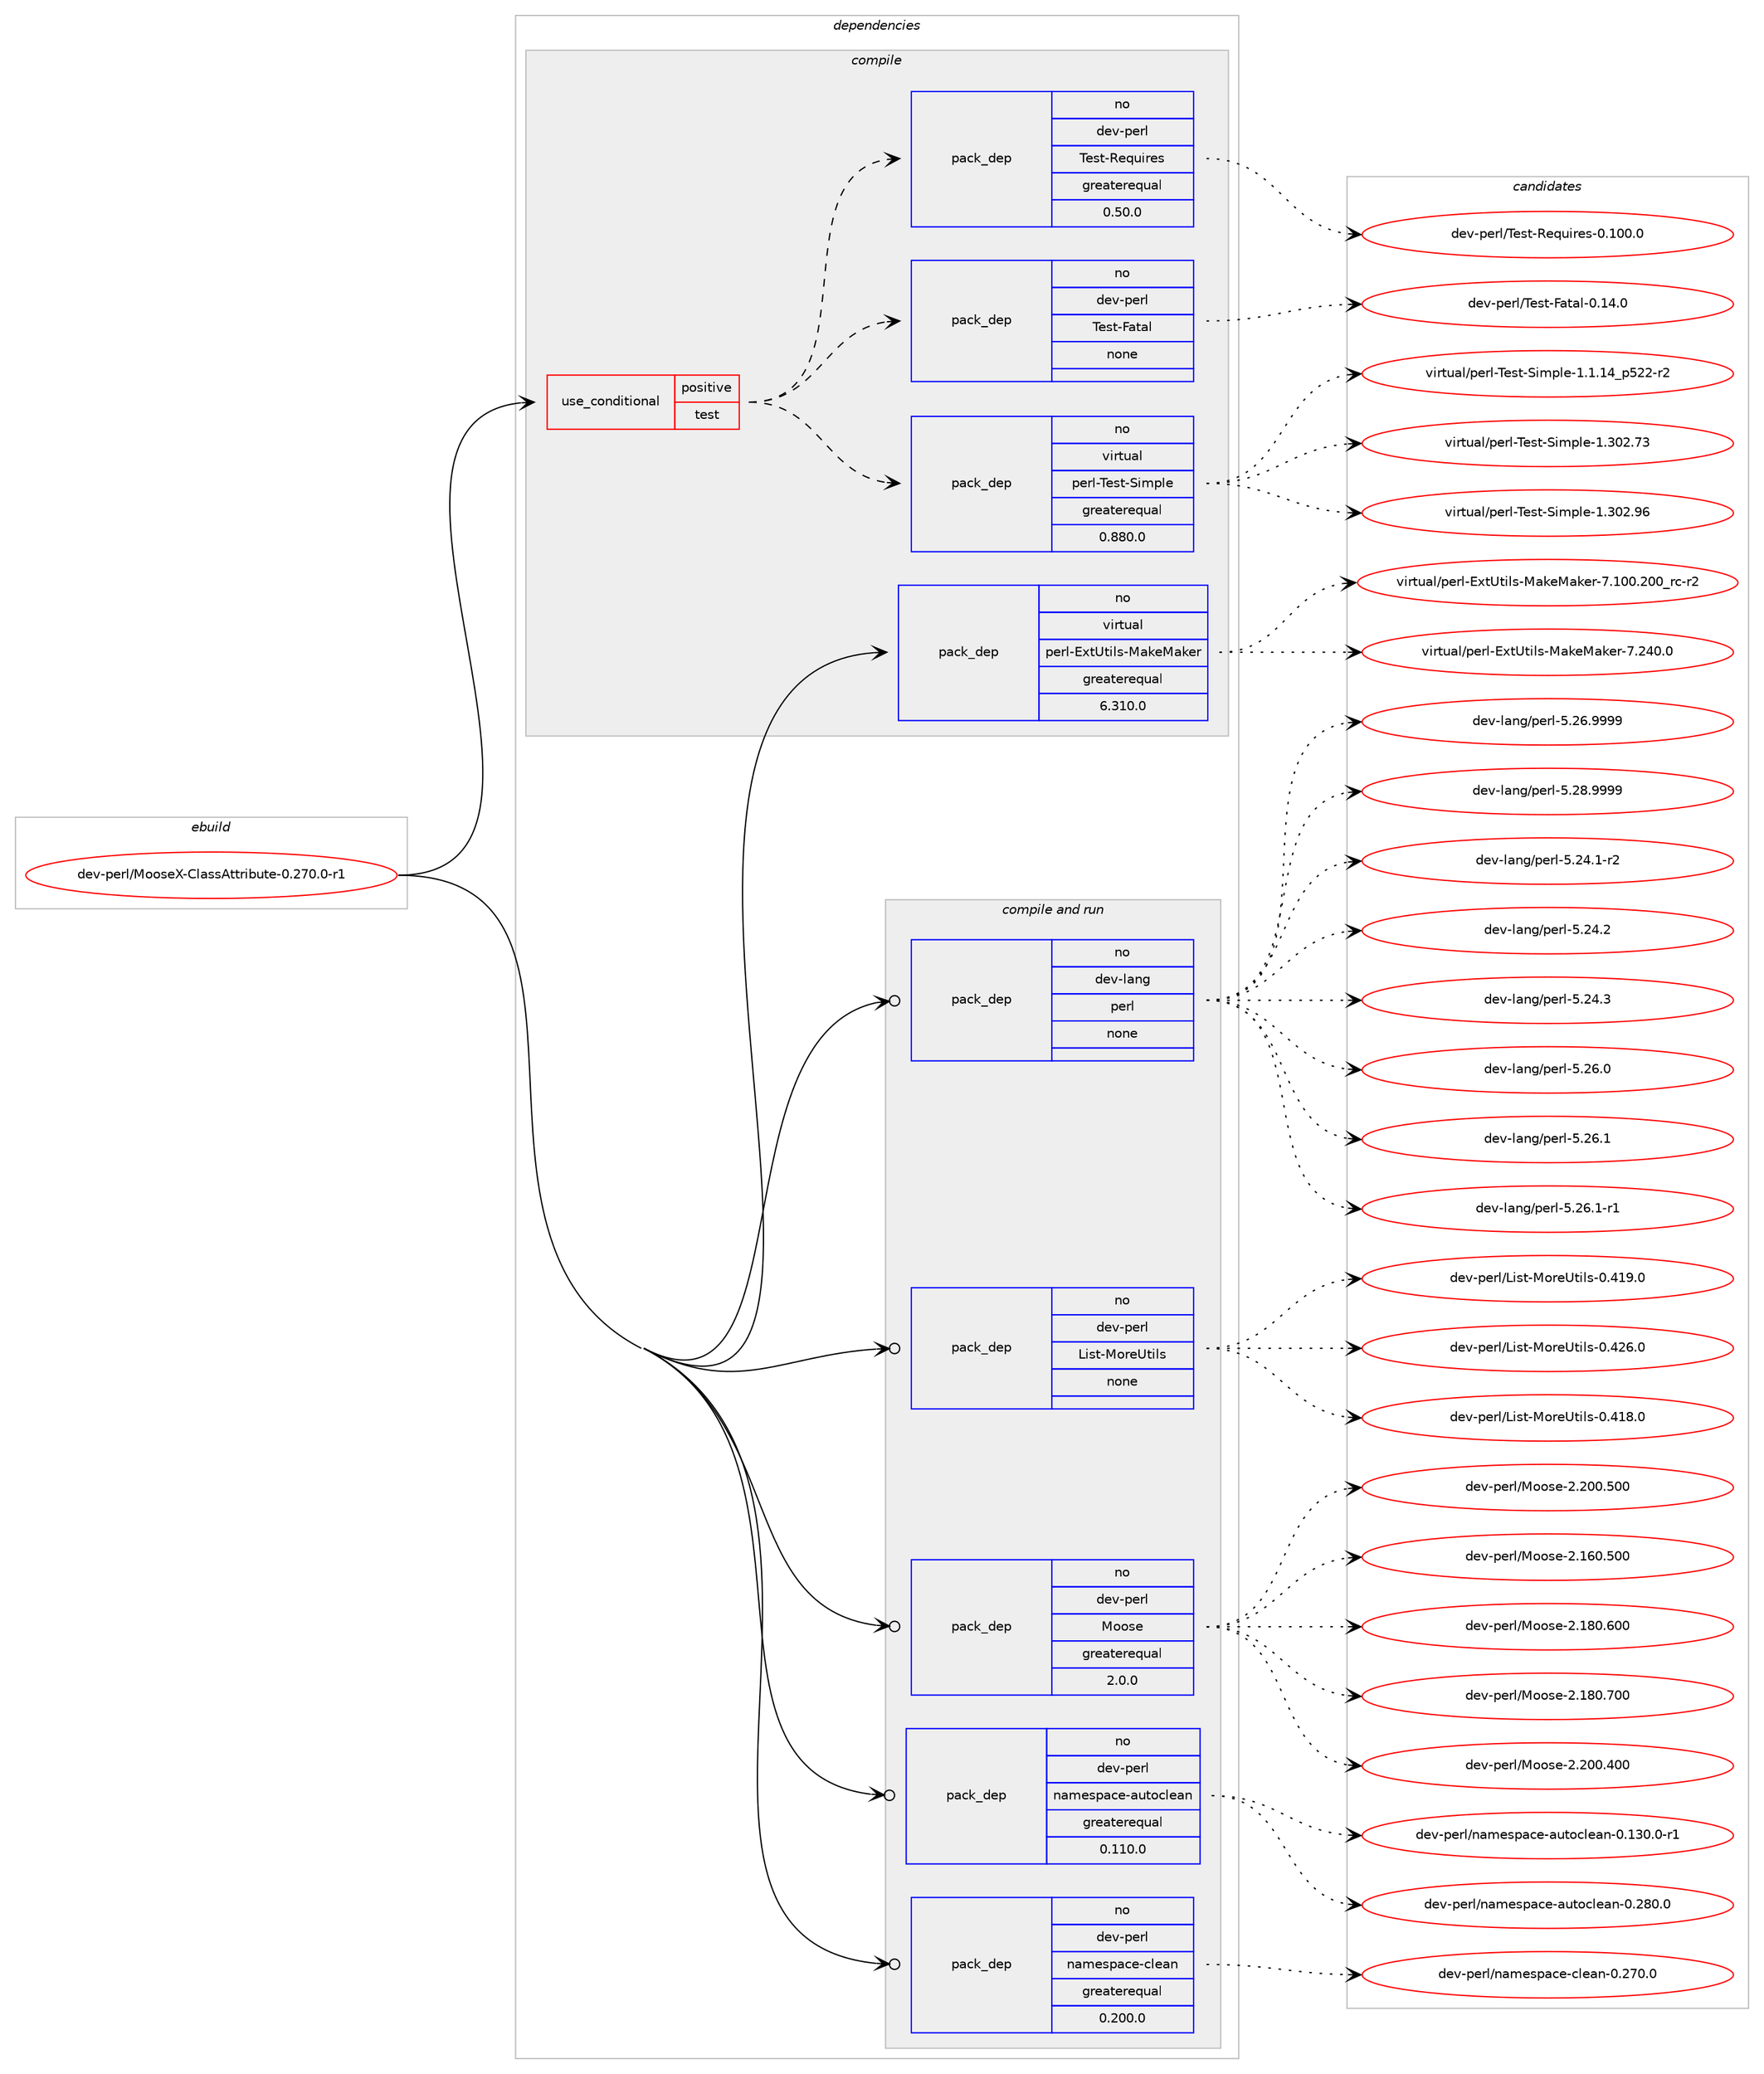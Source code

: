digraph prolog {

# *************
# Graph options
# *************

newrank=true;
concentrate=true;
compound=true;
graph [rankdir=LR,fontname=Helvetica,fontsize=10,ranksep=1.5];#, ranksep=2.5, nodesep=0.2];
edge  [arrowhead=vee];
node  [fontname=Helvetica,fontsize=10];

# **********
# The ebuild
# **********

subgraph cluster_leftcol {
color=gray;
rank=same;
label=<<i>ebuild</i>>;
id [label="dev-perl/MooseX-ClassAttribute-0.270.0-r1", color=red, width=4, href="../dev-perl/MooseX-ClassAttribute-0.270.0-r1.svg"];
}

# ****************
# The dependencies
# ****************

subgraph cluster_midcol {
color=gray;
label=<<i>dependencies</i>>;
subgraph cluster_compile {
fillcolor="#eeeeee";
style=filled;
label=<<i>compile</i>>;
subgraph cond27693 {
dependency135469 [label=<<TABLE BORDER="0" CELLBORDER="1" CELLSPACING="0" CELLPADDING="4"><TR><TD ROWSPAN="3" CELLPADDING="10">use_conditional</TD></TR><TR><TD>positive</TD></TR><TR><TD>test</TD></TR></TABLE>>, shape=none, color=red];
subgraph pack104093 {
dependency135470 [label=<<TABLE BORDER="0" CELLBORDER="1" CELLSPACING="0" CELLPADDING="4" WIDTH="220"><TR><TD ROWSPAN="6" CELLPADDING="30">pack_dep</TD></TR><TR><TD WIDTH="110">no</TD></TR><TR><TD>virtual</TD></TR><TR><TD>perl-Test-Simple</TD></TR><TR><TD>greaterequal</TD></TR><TR><TD>0.880.0</TD></TR></TABLE>>, shape=none, color=blue];
}
dependency135469:e -> dependency135470:w [weight=20,style="dashed",arrowhead="vee"];
subgraph pack104094 {
dependency135471 [label=<<TABLE BORDER="0" CELLBORDER="1" CELLSPACING="0" CELLPADDING="4" WIDTH="220"><TR><TD ROWSPAN="6" CELLPADDING="30">pack_dep</TD></TR><TR><TD WIDTH="110">no</TD></TR><TR><TD>dev-perl</TD></TR><TR><TD>Test-Fatal</TD></TR><TR><TD>none</TD></TR><TR><TD></TD></TR></TABLE>>, shape=none, color=blue];
}
dependency135469:e -> dependency135471:w [weight=20,style="dashed",arrowhead="vee"];
subgraph pack104095 {
dependency135472 [label=<<TABLE BORDER="0" CELLBORDER="1" CELLSPACING="0" CELLPADDING="4" WIDTH="220"><TR><TD ROWSPAN="6" CELLPADDING="30">pack_dep</TD></TR><TR><TD WIDTH="110">no</TD></TR><TR><TD>dev-perl</TD></TR><TR><TD>Test-Requires</TD></TR><TR><TD>greaterequal</TD></TR><TR><TD>0.50.0</TD></TR></TABLE>>, shape=none, color=blue];
}
dependency135469:e -> dependency135472:w [weight=20,style="dashed",arrowhead="vee"];
}
id:e -> dependency135469:w [weight=20,style="solid",arrowhead="vee"];
subgraph pack104096 {
dependency135473 [label=<<TABLE BORDER="0" CELLBORDER="1" CELLSPACING="0" CELLPADDING="4" WIDTH="220"><TR><TD ROWSPAN="6" CELLPADDING="30">pack_dep</TD></TR><TR><TD WIDTH="110">no</TD></TR><TR><TD>virtual</TD></TR><TR><TD>perl-ExtUtils-MakeMaker</TD></TR><TR><TD>greaterequal</TD></TR><TR><TD>6.310.0</TD></TR></TABLE>>, shape=none, color=blue];
}
id:e -> dependency135473:w [weight=20,style="solid",arrowhead="vee"];
}
subgraph cluster_compileandrun {
fillcolor="#eeeeee";
style=filled;
label=<<i>compile and run</i>>;
subgraph pack104097 {
dependency135474 [label=<<TABLE BORDER="0" CELLBORDER="1" CELLSPACING="0" CELLPADDING="4" WIDTH="220"><TR><TD ROWSPAN="6" CELLPADDING="30">pack_dep</TD></TR><TR><TD WIDTH="110">no</TD></TR><TR><TD>dev-lang</TD></TR><TR><TD>perl</TD></TR><TR><TD>none</TD></TR><TR><TD></TD></TR></TABLE>>, shape=none, color=blue];
}
id:e -> dependency135474:w [weight=20,style="solid",arrowhead="odotvee"];
subgraph pack104098 {
dependency135475 [label=<<TABLE BORDER="0" CELLBORDER="1" CELLSPACING="0" CELLPADDING="4" WIDTH="220"><TR><TD ROWSPAN="6" CELLPADDING="30">pack_dep</TD></TR><TR><TD WIDTH="110">no</TD></TR><TR><TD>dev-perl</TD></TR><TR><TD>List-MoreUtils</TD></TR><TR><TD>none</TD></TR><TR><TD></TD></TR></TABLE>>, shape=none, color=blue];
}
id:e -> dependency135475:w [weight=20,style="solid",arrowhead="odotvee"];
subgraph pack104099 {
dependency135476 [label=<<TABLE BORDER="0" CELLBORDER="1" CELLSPACING="0" CELLPADDING="4" WIDTH="220"><TR><TD ROWSPAN="6" CELLPADDING="30">pack_dep</TD></TR><TR><TD WIDTH="110">no</TD></TR><TR><TD>dev-perl</TD></TR><TR><TD>Moose</TD></TR><TR><TD>greaterequal</TD></TR><TR><TD>2.0.0</TD></TR></TABLE>>, shape=none, color=blue];
}
id:e -> dependency135476:w [weight=20,style="solid",arrowhead="odotvee"];
subgraph pack104100 {
dependency135477 [label=<<TABLE BORDER="0" CELLBORDER="1" CELLSPACING="0" CELLPADDING="4" WIDTH="220"><TR><TD ROWSPAN="6" CELLPADDING="30">pack_dep</TD></TR><TR><TD WIDTH="110">no</TD></TR><TR><TD>dev-perl</TD></TR><TR><TD>namespace-autoclean</TD></TR><TR><TD>greaterequal</TD></TR><TR><TD>0.110.0</TD></TR></TABLE>>, shape=none, color=blue];
}
id:e -> dependency135477:w [weight=20,style="solid",arrowhead="odotvee"];
subgraph pack104101 {
dependency135478 [label=<<TABLE BORDER="0" CELLBORDER="1" CELLSPACING="0" CELLPADDING="4" WIDTH="220"><TR><TD ROWSPAN="6" CELLPADDING="30">pack_dep</TD></TR><TR><TD WIDTH="110">no</TD></TR><TR><TD>dev-perl</TD></TR><TR><TD>namespace-clean</TD></TR><TR><TD>greaterequal</TD></TR><TR><TD>0.200.0</TD></TR></TABLE>>, shape=none, color=blue];
}
id:e -> dependency135478:w [weight=20,style="solid",arrowhead="odotvee"];
}
subgraph cluster_run {
fillcolor="#eeeeee";
style=filled;
label=<<i>run</i>>;
}
}

# **************
# The candidates
# **************

subgraph cluster_choices {
rank=same;
color=gray;
label=<<i>candidates</i>>;

subgraph choice104093 {
color=black;
nodesep=1;
choice11810511411611797108471121011141084584101115116458310510911210810145494649464952951125350504511450 [label="virtual/perl-Test-Simple-1.1.14_p522-r2", color=red, width=4,href="../virtual/perl-Test-Simple-1.1.14_p522-r2.svg"];
choice118105114116117971084711210111410845841011151164583105109112108101454946514850465551 [label="virtual/perl-Test-Simple-1.302.73", color=red, width=4,href="../virtual/perl-Test-Simple-1.302.73.svg"];
choice118105114116117971084711210111410845841011151164583105109112108101454946514850465754 [label="virtual/perl-Test-Simple-1.302.96", color=red, width=4,href="../virtual/perl-Test-Simple-1.302.96.svg"];
dependency135470:e -> choice11810511411611797108471121011141084584101115116458310510911210810145494649464952951125350504511450:w [style=dotted,weight="100"];
dependency135470:e -> choice118105114116117971084711210111410845841011151164583105109112108101454946514850465551:w [style=dotted,weight="100"];
dependency135470:e -> choice118105114116117971084711210111410845841011151164583105109112108101454946514850465754:w [style=dotted,weight="100"];
}
subgraph choice104094 {
color=black;
nodesep=1;
choice1001011184511210111410847841011151164570971169710845484649524648 [label="dev-perl/Test-Fatal-0.14.0", color=red, width=4,href="../dev-perl/Test-Fatal-0.14.0.svg"];
dependency135471:e -> choice1001011184511210111410847841011151164570971169710845484649524648:w [style=dotted,weight="100"];
}
subgraph choice104095 {
color=black;
nodesep=1;
choice10010111845112101114108478410111511645821011131171051141011154548464948484648 [label="dev-perl/Test-Requires-0.100.0", color=red, width=4,href="../dev-perl/Test-Requires-0.100.0.svg"];
dependency135472:e -> choice10010111845112101114108478410111511645821011131171051141011154548464948484648:w [style=dotted,weight="100"];
}
subgraph choice104096 {
color=black;
nodesep=1;
choice118105114116117971084711210111410845691201168511610510811545779710710177971071011144555464948484650484895114994511450 [label="virtual/perl-ExtUtils-MakeMaker-7.100.200_rc-r2", color=red, width=4,href="../virtual/perl-ExtUtils-MakeMaker-7.100.200_rc-r2.svg"];
choice118105114116117971084711210111410845691201168511610510811545779710710177971071011144555465052484648 [label="virtual/perl-ExtUtils-MakeMaker-7.240.0", color=red, width=4,href="../virtual/perl-ExtUtils-MakeMaker-7.240.0.svg"];
dependency135473:e -> choice118105114116117971084711210111410845691201168511610510811545779710710177971071011144555464948484650484895114994511450:w [style=dotted,weight="100"];
dependency135473:e -> choice118105114116117971084711210111410845691201168511610510811545779710710177971071011144555465052484648:w [style=dotted,weight="100"];
}
subgraph choice104097 {
color=black;
nodesep=1;
choice100101118451089711010347112101114108455346505246494511450 [label="dev-lang/perl-5.24.1-r2", color=red, width=4,href="../dev-lang/perl-5.24.1-r2.svg"];
choice10010111845108971101034711210111410845534650524650 [label="dev-lang/perl-5.24.2", color=red, width=4,href="../dev-lang/perl-5.24.2.svg"];
choice10010111845108971101034711210111410845534650524651 [label="dev-lang/perl-5.24.3", color=red, width=4,href="../dev-lang/perl-5.24.3.svg"];
choice10010111845108971101034711210111410845534650544648 [label="dev-lang/perl-5.26.0", color=red, width=4,href="../dev-lang/perl-5.26.0.svg"];
choice10010111845108971101034711210111410845534650544649 [label="dev-lang/perl-5.26.1", color=red, width=4,href="../dev-lang/perl-5.26.1.svg"];
choice100101118451089711010347112101114108455346505446494511449 [label="dev-lang/perl-5.26.1-r1", color=red, width=4,href="../dev-lang/perl-5.26.1-r1.svg"];
choice10010111845108971101034711210111410845534650544657575757 [label="dev-lang/perl-5.26.9999", color=red, width=4,href="../dev-lang/perl-5.26.9999.svg"];
choice10010111845108971101034711210111410845534650564657575757 [label="dev-lang/perl-5.28.9999", color=red, width=4,href="../dev-lang/perl-5.28.9999.svg"];
dependency135474:e -> choice100101118451089711010347112101114108455346505246494511450:w [style=dotted,weight="100"];
dependency135474:e -> choice10010111845108971101034711210111410845534650524650:w [style=dotted,weight="100"];
dependency135474:e -> choice10010111845108971101034711210111410845534650524651:w [style=dotted,weight="100"];
dependency135474:e -> choice10010111845108971101034711210111410845534650544648:w [style=dotted,weight="100"];
dependency135474:e -> choice10010111845108971101034711210111410845534650544649:w [style=dotted,weight="100"];
dependency135474:e -> choice100101118451089711010347112101114108455346505446494511449:w [style=dotted,weight="100"];
dependency135474:e -> choice10010111845108971101034711210111410845534650544657575757:w [style=dotted,weight="100"];
dependency135474:e -> choice10010111845108971101034711210111410845534650564657575757:w [style=dotted,weight="100"];
}
subgraph choice104098 {
color=black;
nodesep=1;
choice1001011184511210111410847761051151164577111114101851161051081154548465249564648 [label="dev-perl/List-MoreUtils-0.418.0", color=red, width=4,href="../dev-perl/List-MoreUtils-0.418.0.svg"];
choice1001011184511210111410847761051151164577111114101851161051081154548465249574648 [label="dev-perl/List-MoreUtils-0.419.0", color=red, width=4,href="../dev-perl/List-MoreUtils-0.419.0.svg"];
choice1001011184511210111410847761051151164577111114101851161051081154548465250544648 [label="dev-perl/List-MoreUtils-0.426.0", color=red, width=4,href="../dev-perl/List-MoreUtils-0.426.0.svg"];
dependency135475:e -> choice1001011184511210111410847761051151164577111114101851161051081154548465249564648:w [style=dotted,weight="100"];
dependency135475:e -> choice1001011184511210111410847761051151164577111114101851161051081154548465249574648:w [style=dotted,weight="100"];
dependency135475:e -> choice1001011184511210111410847761051151164577111114101851161051081154548465250544648:w [style=dotted,weight="100"];
}
subgraph choice104099 {
color=black;
nodesep=1;
choice10010111845112101114108477711111111510145504649544846534848 [label="dev-perl/Moose-2.160.500", color=red, width=4,href="../dev-perl/Moose-2.160.500.svg"];
choice10010111845112101114108477711111111510145504649564846544848 [label="dev-perl/Moose-2.180.600", color=red, width=4,href="../dev-perl/Moose-2.180.600.svg"];
choice10010111845112101114108477711111111510145504649564846554848 [label="dev-perl/Moose-2.180.700", color=red, width=4,href="../dev-perl/Moose-2.180.700.svg"];
choice10010111845112101114108477711111111510145504650484846524848 [label="dev-perl/Moose-2.200.400", color=red, width=4,href="../dev-perl/Moose-2.200.400.svg"];
choice10010111845112101114108477711111111510145504650484846534848 [label="dev-perl/Moose-2.200.500", color=red, width=4,href="../dev-perl/Moose-2.200.500.svg"];
dependency135476:e -> choice10010111845112101114108477711111111510145504649544846534848:w [style=dotted,weight="100"];
dependency135476:e -> choice10010111845112101114108477711111111510145504649564846544848:w [style=dotted,weight="100"];
dependency135476:e -> choice10010111845112101114108477711111111510145504649564846554848:w [style=dotted,weight="100"];
dependency135476:e -> choice10010111845112101114108477711111111510145504650484846524848:w [style=dotted,weight="100"];
dependency135476:e -> choice10010111845112101114108477711111111510145504650484846534848:w [style=dotted,weight="100"];
}
subgraph choice104100 {
color=black;
nodesep=1;
choice10010111845112101114108471109710910111511297991014597117116111991081019711045484649514846484511449 [label="dev-perl/namespace-autoclean-0.130.0-r1", color=red, width=4,href="../dev-perl/namespace-autoclean-0.130.0-r1.svg"];
choice1001011184511210111410847110971091011151129799101459711711611199108101971104548465056484648 [label="dev-perl/namespace-autoclean-0.280.0", color=red, width=4,href="../dev-perl/namespace-autoclean-0.280.0.svg"];
dependency135477:e -> choice10010111845112101114108471109710910111511297991014597117116111991081019711045484649514846484511449:w [style=dotted,weight="100"];
dependency135477:e -> choice1001011184511210111410847110971091011151129799101459711711611199108101971104548465056484648:w [style=dotted,weight="100"];
}
subgraph choice104101 {
color=black;
nodesep=1;
choice10010111845112101114108471109710910111511297991014599108101971104548465055484648 [label="dev-perl/namespace-clean-0.270.0", color=red, width=4,href="../dev-perl/namespace-clean-0.270.0.svg"];
dependency135478:e -> choice10010111845112101114108471109710910111511297991014599108101971104548465055484648:w [style=dotted,weight="100"];
}
}

}
